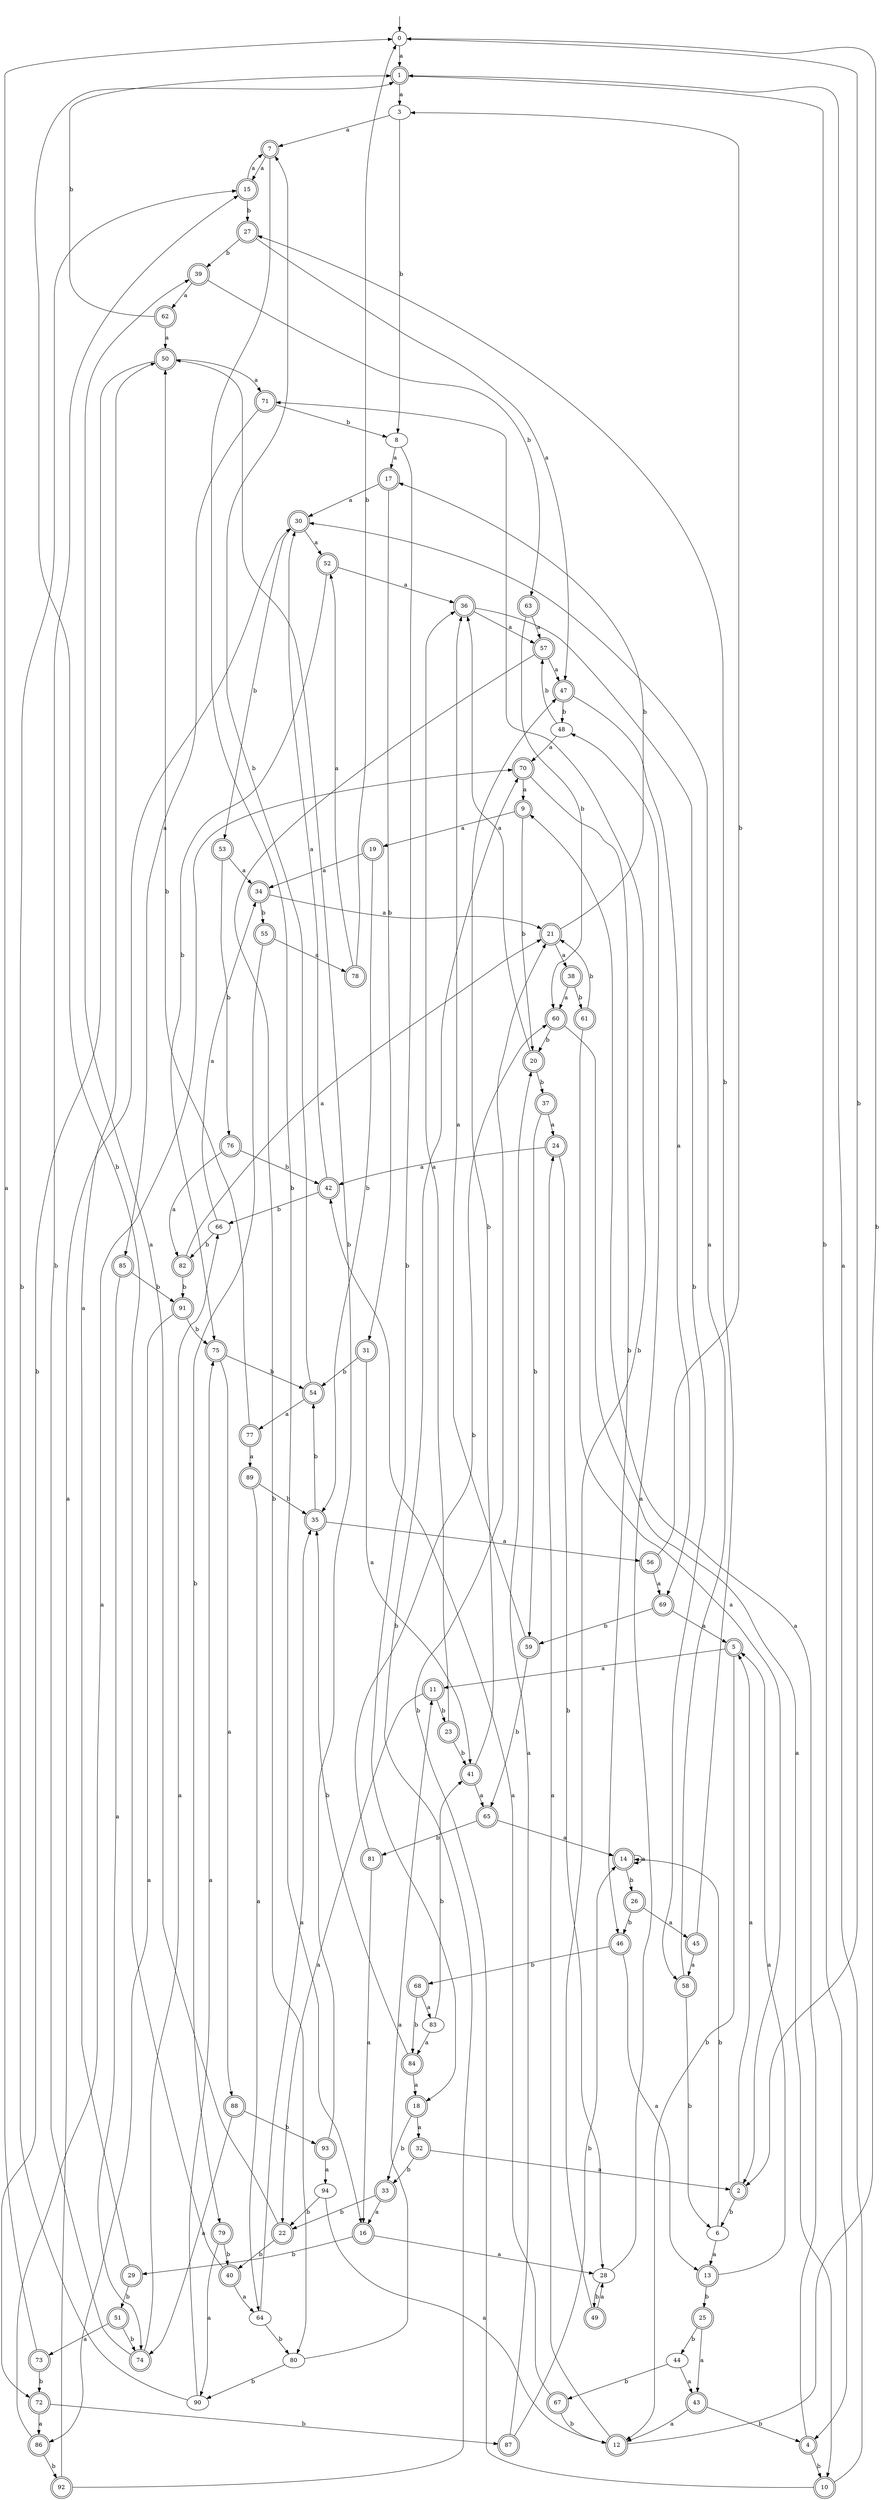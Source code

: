 digraph RandomDFA {
  __start0 [label="", shape=none];
  __start0 -> 0 [label=""];
  0 [shape=circle]
  0 -> 1 [label="a"]
  0 -> 2 [label="b"]
  1 [shape=doublecircle]
  1 -> 3 [label="a"]
  1 -> 4 [label="b"]
  2 [shape=doublecircle]
  2 -> 5 [label="a"]
  2 -> 6 [label="b"]
  3
  3 -> 7 [label="a"]
  3 -> 8 [label="b"]
  4 [shape=doublecircle]
  4 -> 9 [label="a"]
  4 -> 10 [label="b"]
  5 [shape=doublecircle]
  5 -> 11 [label="a"]
  5 -> 12 [label="b"]
  6
  6 -> 13 [label="a"]
  6 -> 14 [label="b"]
  7 [shape=doublecircle]
  7 -> 15 [label="a"]
  7 -> 16 [label="b"]
  8
  8 -> 17 [label="a"]
  8 -> 18 [label="b"]
  9 [shape=doublecircle]
  9 -> 19 [label="a"]
  9 -> 20 [label="b"]
  10 [shape=doublecircle]
  10 -> 1 [label="a"]
  10 -> 21 [label="b"]
  11 [shape=doublecircle]
  11 -> 22 [label="a"]
  11 -> 23 [label="b"]
  12 [shape=doublecircle]
  12 -> 24 [label="a"]
  12 -> 0 [label="b"]
  13 [shape=doublecircle]
  13 -> 5 [label="a"]
  13 -> 25 [label="b"]
  14 [shape=doublecircle]
  14 -> 14 [label="a"]
  14 -> 26 [label="b"]
  15 [shape=doublecircle]
  15 -> 7 [label="a"]
  15 -> 27 [label="b"]
  16 [shape=doublecircle]
  16 -> 28 [label="a"]
  16 -> 29 [label="b"]
  17 [shape=doublecircle]
  17 -> 30 [label="a"]
  17 -> 31 [label="b"]
  18 [shape=doublecircle]
  18 -> 32 [label="a"]
  18 -> 33 [label="b"]
  19 [shape=doublecircle]
  19 -> 34 [label="a"]
  19 -> 35 [label="b"]
  20 [shape=doublecircle]
  20 -> 36 [label="a"]
  20 -> 37 [label="b"]
  21 [shape=doublecircle]
  21 -> 38 [label="a"]
  21 -> 17 [label="b"]
  22 [shape=doublecircle]
  22 -> 39 [label="a"]
  22 -> 40 [label="b"]
  23 [shape=doublecircle]
  23 -> 36 [label="a"]
  23 -> 41 [label="b"]
  24 [shape=doublecircle]
  24 -> 42 [label="a"]
  24 -> 28 [label="b"]
  25 [shape=doublecircle]
  25 -> 43 [label="a"]
  25 -> 44 [label="b"]
  26 [shape=doublecircle]
  26 -> 45 [label="a"]
  26 -> 46 [label="b"]
  27 [shape=doublecircle]
  27 -> 47 [label="a"]
  27 -> 39 [label="b"]
  28
  28 -> 48 [label="a"]
  28 -> 49 [label="b"]
  29 [shape=doublecircle]
  29 -> 50 [label="a"]
  29 -> 51 [label="b"]
  30 [shape=doublecircle]
  30 -> 52 [label="a"]
  30 -> 53 [label="b"]
  31 [shape=doublecircle]
  31 -> 41 [label="a"]
  31 -> 54 [label="b"]
  32 [shape=doublecircle]
  32 -> 2 [label="a"]
  32 -> 33 [label="b"]
  33 [shape=doublecircle]
  33 -> 16 [label="a"]
  33 -> 22 [label="b"]
  34 [shape=doublecircle]
  34 -> 21 [label="a"]
  34 -> 55 [label="b"]
  35 [shape=doublecircle]
  35 -> 56 [label="a"]
  35 -> 54 [label="b"]
  36 [shape=doublecircle]
  36 -> 57 [label="a"]
  36 -> 58 [label="b"]
  37 [shape=doublecircle]
  37 -> 24 [label="a"]
  37 -> 59 [label="b"]
  38 [shape=doublecircle]
  38 -> 60 [label="a"]
  38 -> 61 [label="b"]
  39 [shape=doublecircle]
  39 -> 62 [label="a"]
  39 -> 63 [label="b"]
  40 [shape=doublecircle]
  40 -> 64 [label="a"]
  40 -> 1 [label="b"]
  41 [shape=doublecircle]
  41 -> 65 [label="a"]
  41 -> 47 [label="b"]
  42 [shape=doublecircle]
  42 -> 30 [label="a"]
  42 -> 66 [label="b"]
  43 [shape=doublecircle]
  43 -> 12 [label="a"]
  43 -> 4 [label="b"]
  44
  44 -> 43 [label="a"]
  44 -> 67 [label="b"]
  45 [shape=doublecircle]
  45 -> 58 [label="a"]
  45 -> 27 [label="b"]
  46 [shape=doublecircle]
  46 -> 13 [label="a"]
  46 -> 68 [label="b"]
  47 [shape=doublecircle]
  47 -> 69 [label="a"]
  47 -> 48 [label="b"]
  48
  48 -> 70 [label="a"]
  48 -> 57 [label="b"]
  49 [shape=doublecircle]
  49 -> 28 [label="a"]
  49 -> 71 [label="b"]
  50 [shape=doublecircle]
  50 -> 71 [label="a"]
  50 -> 72 [label="b"]
  51 [shape=doublecircle]
  51 -> 73 [label="a"]
  51 -> 74 [label="b"]
  52 [shape=doublecircle]
  52 -> 36 [label="a"]
  52 -> 75 [label="b"]
  53 [shape=doublecircle]
  53 -> 34 [label="a"]
  53 -> 76 [label="b"]
  54 [shape=doublecircle]
  54 -> 77 [label="a"]
  54 -> 7 [label="b"]
  55 [shape=doublecircle]
  55 -> 78 [label="a"]
  55 -> 79 [label="b"]
  56 [shape=doublecircle]
  56 -> 69 [label="a"]
  56 -> 3 [label="b"]
  57 [shape=doublecircle]
  57 -> 47 [label="a"]
  57 -> 80 [label="b"]
  58 [shape=doublecircle]
  58 -> 30 [label="a"]
  58 -> 6 [label="b"]
  59 [shape=doublecircle]
  59 -> 36 [label="a"]
  59 -> 65 [label="b"]
  60 [shape=doublecircle]
  60 -> 10 [label="a"]
  60 -> 20 [label="b"]
  61 [shape=doublecircle]
  61 -> 2 [label="a"]
  61 -> 21 [label="b"]
  62 [shape=doublecircle]
  62 -> 50 [label="a"]
  62 -> 1 [label="b"]
  63 [shape=doublecircle]
  63 -> 57 [label="a"]
  63 -> 60 [label="b"]
  64
  64 -> 35 [label="a"]
  64 -> 80 [label="b"]
  65 [shape=doublecircle]
  65 -> 14 [label="a"]
  65 -> 81 [label="b"]
  66
  66 -> 34 [label="a"]
  66 -> 82 [label="b"]
  67 [shape=doublecircle]
  67 -> 42 [label="a"]
  67 -> 12 [label="b"]
  68 [shape=doublecircle]
  68 -> 83 [label="a"]
  68 -> 84 [label="b"]
  69 [shape=doublecircle]
  69 -> 5 [label="a"]
  69 -> 59 [label="b"]
  70 [shape=doublecircle]
  70 -> 9 [label="a"]
  70 -> 46 [label="b"]
  71 [shape=doublecircle]
  71 -> 85 [label="a"]
  71 -> 8 [label="b"]
  72 [shape=doublecircle]
  72 -> 86 [label="a"]
  72 -> 87 [label="b"]
  73 [shape=doublecircle]
  73 -> 0 [label="a"]
  73 -> 72 [label="b"]
  74 [shape=doublecircle]
  74 -> 66 [label="a"]
  74 -> 15 [label="b"]
  75 [shape=doublecircle]
  75 -> 88 [label="a"]
  75 -> 54 [label="b"]
  76 [shape=doublecircle]
  76 -> 82 [label="a"]
  76 -> 42 [label="b"]
  77 [shape=doublecircle]
  77 -> 89 [label="a"]
  77 -> 50 [label="b"]
  78 [shape=doublecircle]
  78 -> 52 [label="a"]
  78 -> 0 [label="b"]
  79 [shape=doublecircle]
  79 -> 90 [label="a"]
  79 -> 40 [label="b"]
  80
  80 -> 11 [label="a"]
  80 -> 90 [label="b"]
  81 [shape=doublecircle]
  81 -> 16 [label="a"]
  81 -> 60 [label="b"]
  82 [shape=doublecircle]
  82 -> 21 [label="a"]
  82 -> 91 [label="b"]
  83
  83 -> 84 [label="a"]
  83 -> 41 [label="b"]
  84 [shape=doublecircle]
  84 -> 18 [label="a"]
  84 -> 35 [label="b"]
  85 [shape=doublecircle]
  85 -> 74 [label="a"]
  85 -> 91 [label="b"]
  86 [shape=doublecircle]
  86 -> 70 [label="a"]
  86 -> 92 [label="b"]
  87 [shape=doublecircle]
  87 -> 20 [label="a"]
  87 -> 14 [label="b"]
  88 [shape=doublecircle]
  88 -> 74 [label="a"]
  88 -> 93 [label="b"]
  89 [shape=doublecircle]
  89 -> 64 [label="a"]
  89 -> 35 [label="b"]
  90
  90 -> 75 [label="a"]
  90 -> 15 [label="b"]
  91 [shape=doublecircle]
  91 -> 86 [label="a"]
  91 -> 75 [label="b"]
  92 [shape=doublecircle]
  92 -> 30 [label="a"]
  92 -> 70 [label="b"]
  93 [shape=doublecircle]
  93 -> 94 [label="a"]
  93 -> 50 [label="b"]
  94
  94 -> 12 [label="a"]
  94 -> 22 [label="b"]
}
